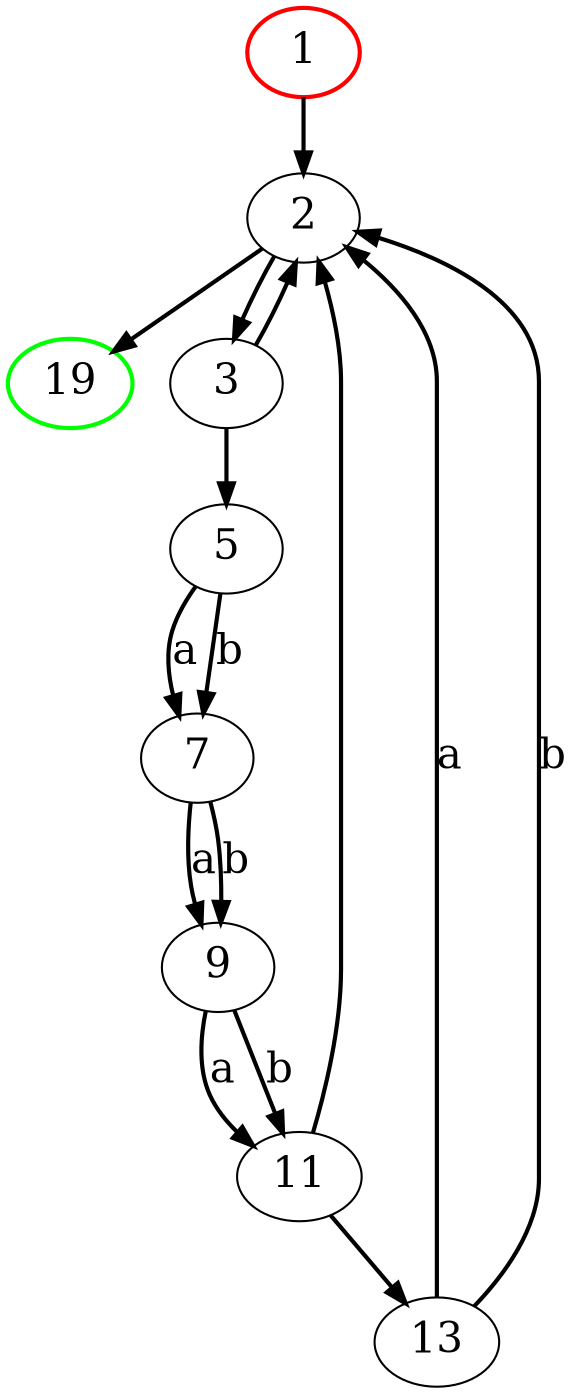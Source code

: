 digraph triangle_block {

node [fontsize="20"]
edge [fontsize="20" penwidth="2"]
1 [color="red" style="bold"]
19 [color="green" style="bold"] 

1->2
2->19
2->3
3->2
3->5
5->7 [label="a"]
5->7 [label="b"]
7->9 [label="a"]
7->9 [label="b"]
//{rank=same; 8 9}
9->11 [label="a"]
9->11 [label="b"]
11->2
11->13
13->2 [label="a"]
13->2 [label="b"]

}
